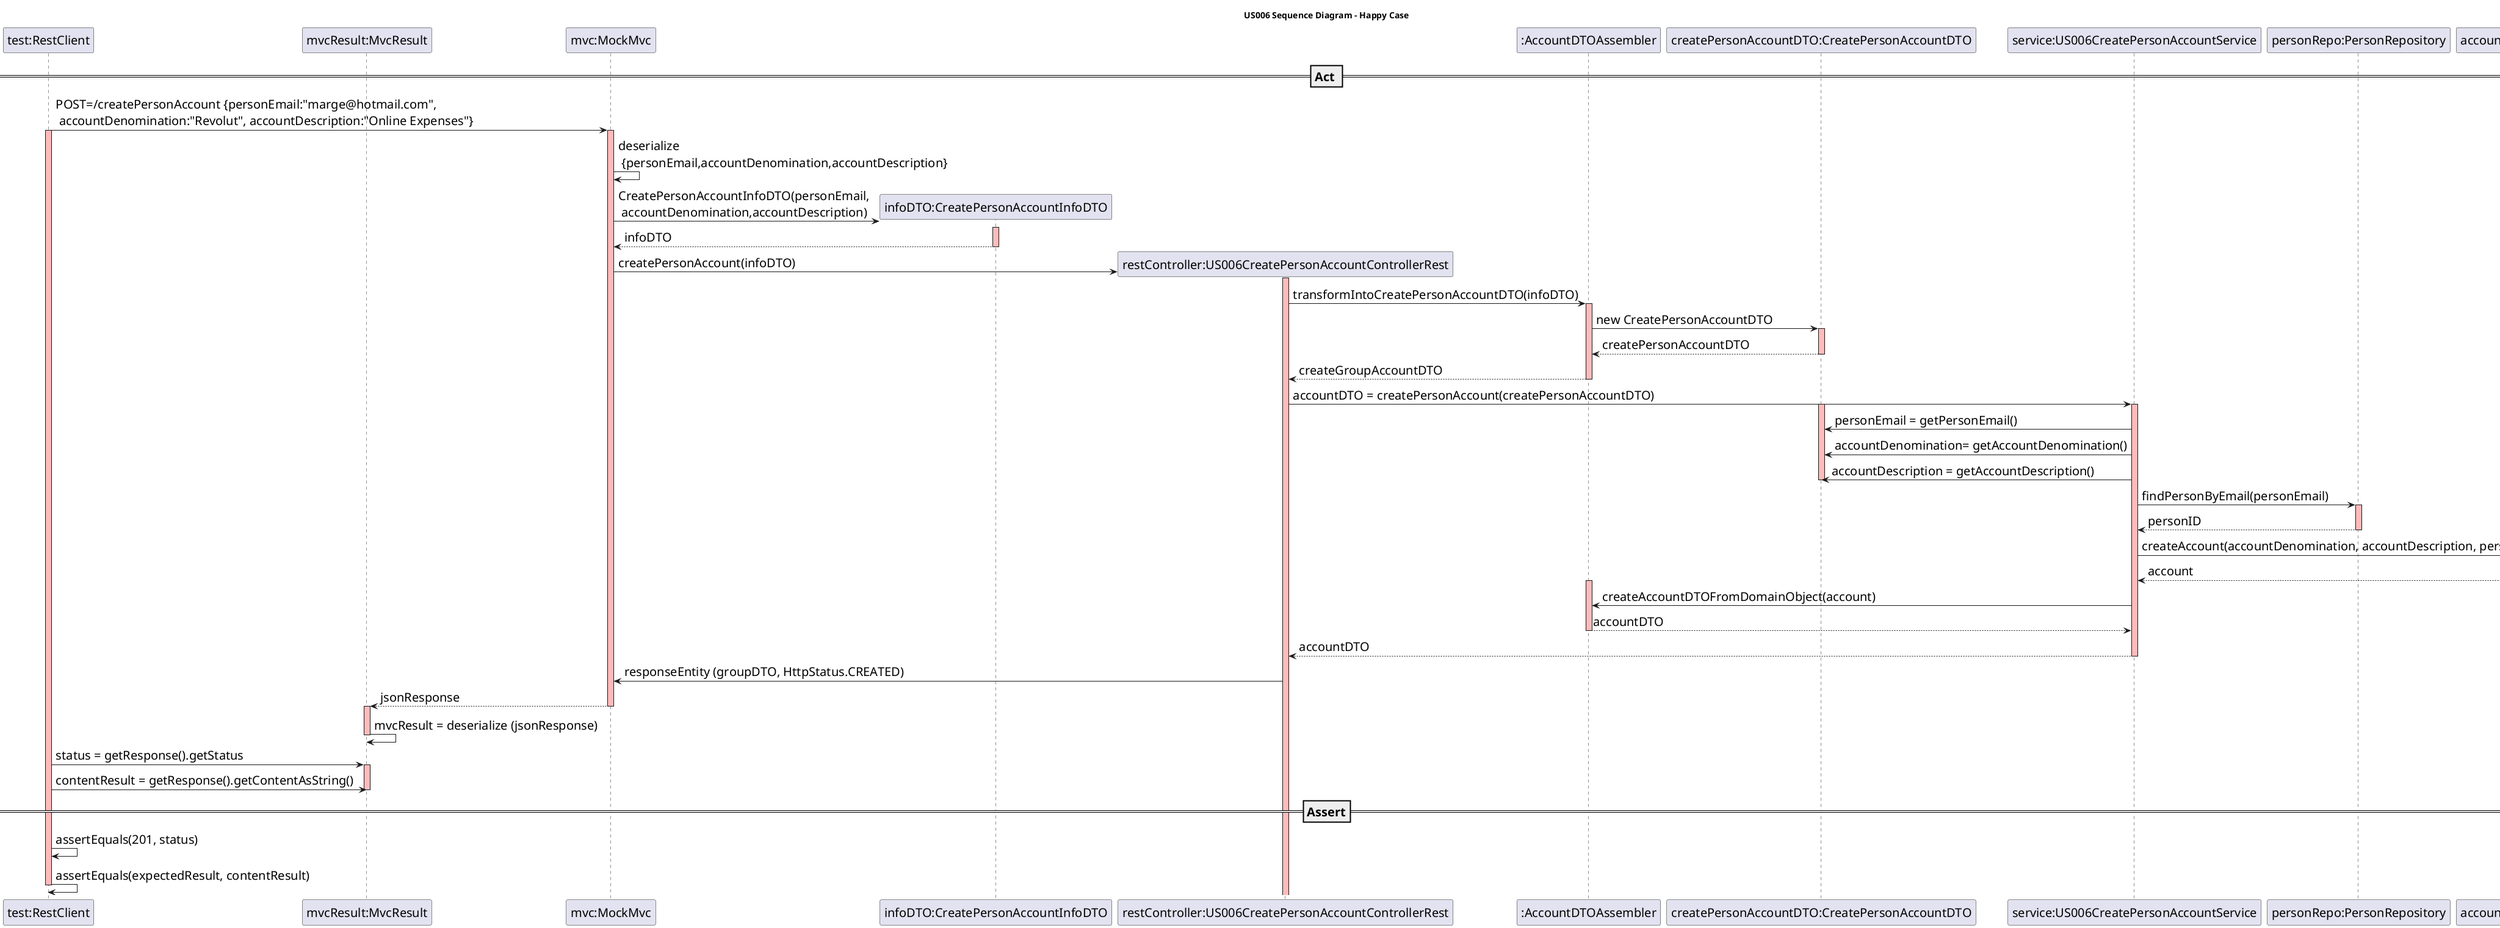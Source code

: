 @startuml
skinparam DefaultFontSize 20

title US006 Sequence Diagram - Happy Case

participant "test:RestClient"
participant "mvcResult:MvcResult"

participant "mvc:MockMvc"

== Act ==

"test:RestClient" -> "mvc:MockMvc": POST=/createPersonAccount {personEmail:"marge@hotmail.com", \n accountDenomination:"Revolut", accountDescription:"Online Expenses"}
activate "test:RestClient" #FFBBBB
activate "mvc:MockMvc" #FFBBBB

"mvc:MockMvc" -> "mvc:MockMvc" :  deserialize \n {personEmail,accountDenomination,accountDescription}

create "infoDTO:CreatePersonAccountInfoDTO"
"mvc:MockMvc"->"infoDTO:CreatePersonAccountInfoDTO": CreatePersonAccountInfoDTO(personEmail,\n accountDenomination,accountDescription)
activate "infoDTO:CreatePersonAccountInfoDTO" #FFBBBB
"infoDTO:CreatePersonAccountInfoDTO" --> "mvc:MockMvc": infoDTO
deactivate "infoDTO:CreatePersonAccountInfoDTO" #FFBBBB

create "restController:US006CreatePersonAccountControllerRest"
"mvc:MockMvc"-> "restController:US006CreatePersonAccountControllerRest": createPersonAccount(infoDTO)
activate "restController:US006CreatePersonAccountControllerRest" #FFBBBB

participant ":AccountDTOAssembler"
"restController:US006CreatePersonAccountControllerRest"-> ":AccountDTOAssembler": transformIntoCreatePersonAccountDTO(infoDTO)
activate ":AccountDTOAssembler"  #FFBBBB
":AccountDTOAssembler" -> "createPersonAccountDTO:CreatePersonAccountDTO": new CreatePersonAccountDTO
activate "createPersonAccountDTO:CreatePersonAccountDTO"  #FFBBBB
"createPersonAccountDTO:CreatePersonAccountDTO" --> ":AccountDTOAssembler": createPersonAccountDTO
deactivate "createPersonAccountDTO:CreatePersonAccountDTO"  #FFBBBB
":AccountDTOAssembler" --> "restController:US006CreatePersonAccountControllerRest": createGroupAccountDTO
deactivate ":AccountDTOAssembler"  #FFBBBB


"restController:US006CreatePersonAccountControllerRest"->"service:US006CreatePersonAccountService": accountDTO = createPersonAccount(createPersonAccountDTO)
activate "service:US006CreatePersonAccountService" #FFBBBB

activate "createPersonAccountDTO:CreatePersonAccountDTO"  #FFBBBB
"service:US006CreatePersonAccountService" -> "createPersonAccountDTO:CreatePersonAccountDTO" : personEmail = getPersonEmail()
"service:US006CreatePersonAccountService" -> "createPersonAccountDTO:CreatePersonAccountDTO" : accountDenomination= getAccountDenomination()
"service:US006CreatePersonAccountService" -> "createPersonAccountDTO:CreatePersonAccountDTO" : accountDescription = getAccountDescription()
deactivate "createPersonAccountDTO:CreatePersonAccountDTO"

"service:US006CreatePersonAccountService" -> "personRepo:PersonRepository" : findPersonByEmail(personEmail)
activate "personRepo:PersonRepository" #FFBBBB
"personRepo:PersonRepository" --> "service:US006CreatePersonAccountService" : personID
deactivate "personRepo:PersonRepository" #FFBBBB

"service:US006CreatePersonAccountService" -> "accountRepo:AccountRepository" : createAccount(accountDenomination, accountDescription, personID)
activate "accountRepo:AccountRepository" #FFBBBB
"accountRepo:AccountRepository" --> "service:US006CreatePersonAccountService" : account
deactivate "accountRepo:AccountRepository" #FFBBBB


activate  ":AccountDTOAssembler" #FFBBBB
"service:US006CreatePersonAccountService" -> ":AccountDTOAssembler": createAccountDTOFromDomainObject(account)
":AccountDTOAssembler" --> "service:US006CreatePersonAccountService" : accountDTO
deactivate ":AccountDTOAssembler"
"service:US006CreatePersonAccountService" --> "restController:US006CreatePersonAccountControllerRest" : accountDTO
deactivate "service:US006CreatePersonAccountService"

"restController:US006CreatePersonAccountControllerRest" -> "mvc:MockMvc": responseEntity (groupDTO, HttpStatus.CREATED)

"mvcResult:MvcResult" <-- "mvc:MockMvc" : jsonResponse
deactivate "mvc:MockMvc"
activate "mvcResult:MvcResult" #FFBBBB
"mvcResult:MvcResult" -> "mvcResult:MvcResult" : mvcResult = deserialize (jsonResponse)
deactivate "mvcResult:MvcResult" #FFBBBB

"test:RestClient" -> "mvcResult:MvcResult" : status = getResponse().getStatus
activate "mvcResult:MvcResult" #FFBBBB
"test:RestClient" -> "mvcResult:MvcResult" : contentResult = getResponse().getContentAsString()
deactivate "mvcResult:MvcResult" #FFBBBB

==Assert==
"test:RestClient" -> "test:RestClient" : assertEquals(201, status)
"test:RestClient" -> "test:RestClient" : assertEquals(expectedResult, contentResult)

deactivate "test:RestClient"
@enduml